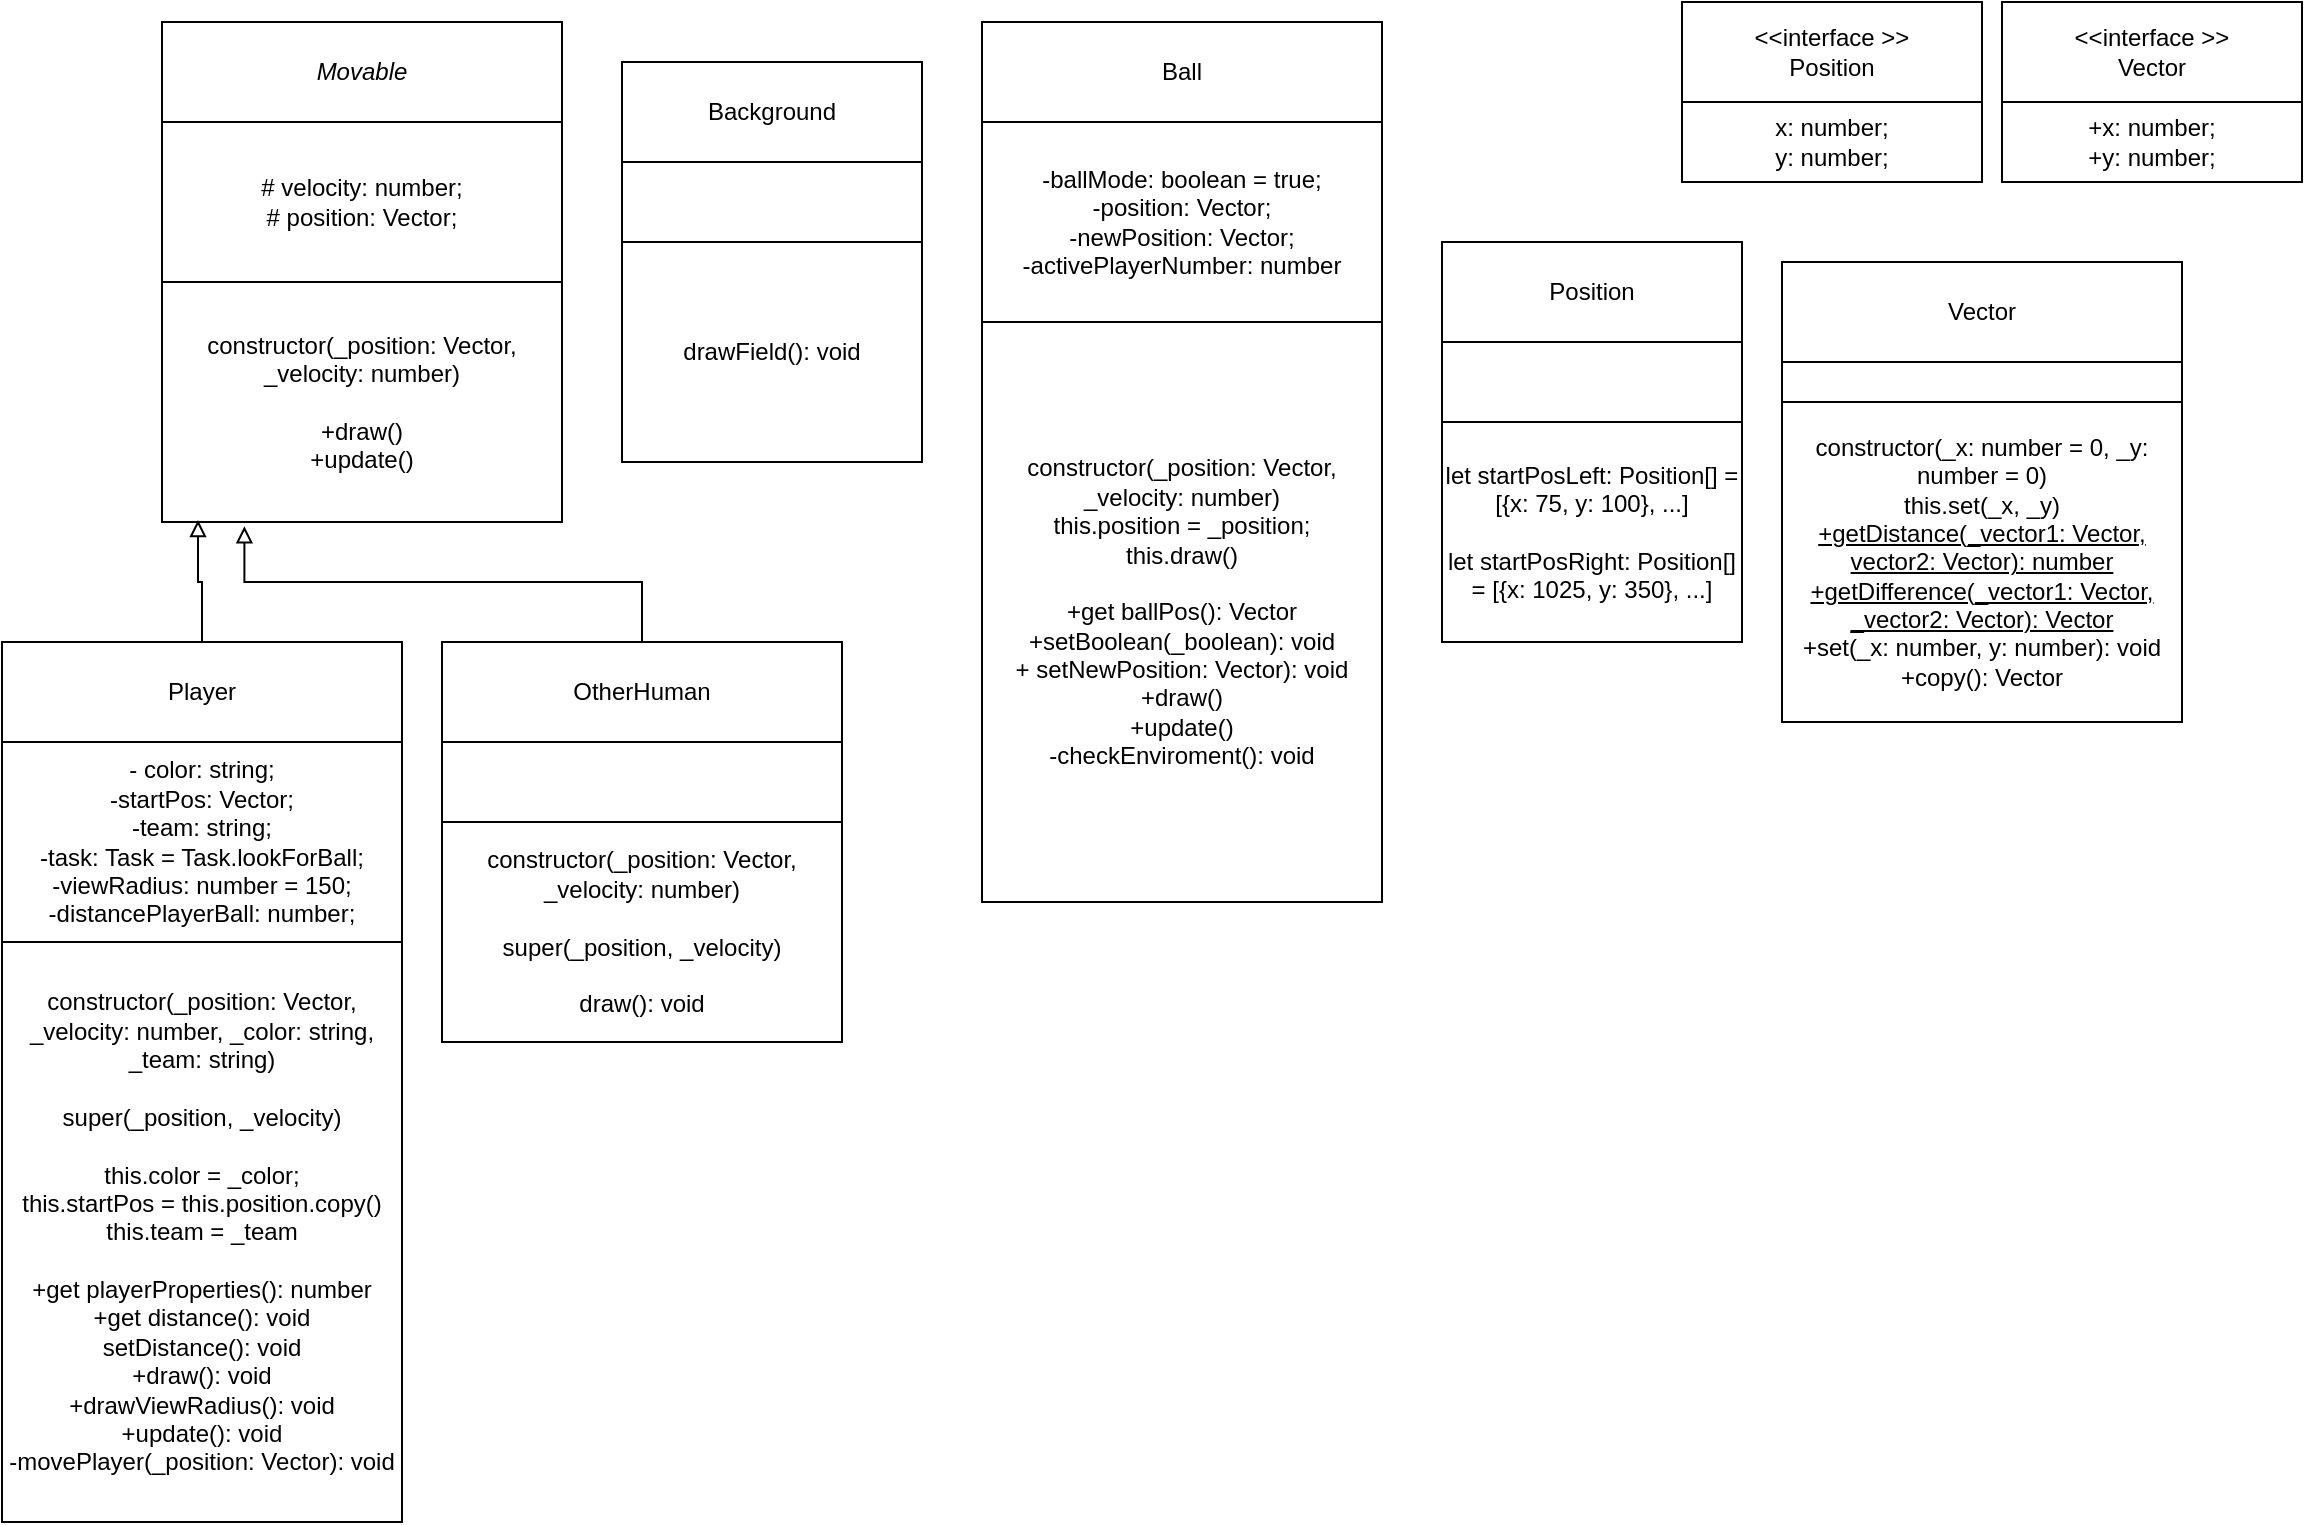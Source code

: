 <mxfile version="14.5.1" type="device"><diagram id="HUnpQJ8l-8B4bkb1e8Jg" name="Seite-1"><mxGraphModel dx="1024" dy="592" grid="1" gridSize="10" guides="1" tooltips="1" connect="1" arrows="1" fold="1" page="1" pageScale="1" pageWidth="1654" pageHeight="1169" math="0" shadow="0"><root><mxCell id="0"/><mxCell id="1" parent="0"/><mxCell id="jJ9NK54jdDxCqqbeft5d-1" value="Movable" style="rounded=0;whiteSpace=wrap;html=1;fontStyle=2" vertex="1" parent="1"><mxGeometry x="190" y="160" width="200" height="50" as="geometry"/></mxCell><mxCell id="jJ9NK54jdDxCqqbeft5d-2" value="constructor(_position: Vector, _velocity: number)&lt;br&gt;&lt;br&gt;+draw()&lt;br&gt;+update()" style="rounded=0;whiteSpace=wrap;html=1;" vertex="1" parent="1"><mxGeometry x="190" y="290" width="200" height="120" as="geometry"/></mxCell><mxCell id="jJ9NK54jdDxCqqbeft5d-3" value="# velocity: number;&lt;br&gt;# position: Vector;" style="rounded=0;whiteSpace=wrap;html=1;" vertex="1" parent="1"><mxGeometry x="190" y="210" width="200" height="80" as="geometry"/></mxCell><mxCell id="jJ9NK54jdDxCqqbeft5d-7" style="edgeStyle=orthogonalEdgeStyle;rounded=0;orthogonalLoop=1;jettySize=auto;html=1;entryX=0.09;entryY=0.992;entryDx=0;entryDy=0;entryPerimeter=0;startArrow=none;startFill=0;endArrow=block;endFill=0;" edge="1" parent="1" source="jJ9NK54jdDxCqqbeft5d-4" target="jJ9NK54jdDxCqqbeft5d-2"><mxGeometry relative="1" as="geometry"/></mxCell><mxCell id="jJ9NK54jdDxCqqbeft5d-4" value="&lt;span style=&quot;font-style: normal&quot;&gt;Player&lt;/span&gt;" style="rounded=0;whiteSpace=wrap;html=1;fontStyle=2" vertex="1" parent="1"><mxGeometry x="110" y="470" width="200" height="50" as="geometry"/></mxCell><mxCell id="jJ9NK54jdDxCqqbeft5d-5" value="constructor(_position: Vector, _velocity: number, _color: string, _team: string)&lt;br&gt;&lt;br&gt;super(_position, _velocity)&lt;br&gt;&lt;br&gt;this.color = _color;&lt;br&gt;this.startPos = this.position.copy()&lt;br&gt;this.team = _team&lt;br&gt;&lt;br&gt;+get playerProperties(): number&lt;br&gt;+get distance(): void&lt;br&gt;setDistance(): void&lt;br&gt;+draw(): void&lt;br&gt;+drawViewRadius(): void&lt;br&gt;+update(): void&lt;br&gt;-movePlayer(_position: Vector): void" style="rounded=0;whiteSpace=wrap;html=1;" vertex="1" parent="1"><mxGeometry x="110" y="620" width="200" height="290" as="geometry"/></mxCell><mxCell id="jJ9NK54jdDxCqqbeft5d-6" value="- color: string;&lt;br&gt;-startPos: Vector;&lt;br&gt;-team: string;&lt;br&gt;-task: Task = Task.lookForBall;&lt;br&gt;-viewRadius: number = 150;&lt;br&gt;-distancePlayerBall: number;" style="rounded=0;whiteSpace=wrap;html=1;" vertex="1" parent="1"><mxGeometry x="110" y="520" width="200" height="100" as="geometry"/></mxCell><mxCell id="jJ9NK54jdDxCqqbeft5d-11" style="edgeStyle=orthogonalEdgeStyle;rounded=0;orthogonalLoop=1;jettySize=auto;html=1;entryX=0.206;entryY=1.018;entryDx=0;entryDy=0;entryPerimeter=0;startArrow=none;startFill=0;endArrow=block;endFill=0;" edge="1" parent="1" source="jJ9NK54jdDxCqqbeft5d-8" target="jJ9NK54jdDxCqqbeft5d-2"><mxGeometry relative="1" as="geometry"/></mxCell><mxCell id="jJ9NK54jdDxCqqbeft5d-8" value="&lt;span style=&quot;font-style: normal&quot;&gt;OtherHuman&lt;/span&gt;" style="rounded=0;whiteSpace=wrap;html=1;fontStyle=2" vertex="1" parent="1"><mxGeometry x="330" y="470" width="200" height="50" as="geometry"/></mxCell><mxCell id="jJ9NK54jdDxCqqbeft5d-9" value="constructor(_position: Vector, _velocity: number)&lt;br&gt;&lt;br&gt;super(_position, _velocity)&lt;br&gt;&lt;br&gt;draw(): void&lt;br&gt;" style="rounded=0;whiteSpace=wrap;html=1;" vertex="1" parent="1"><mxGeometry x="330" y="560" width="200" height="110" as="geometry"/></mxCell><mxCell id="jJ9NK54jdDxCqqbeft5d-10" value="" style="rounded=0;whiteSpace=wrap;html=1;" vertex="1" parent="1"><mxGeometry x="330" y="520" width="200" height="40" as="geometry"/></mxCell><mxCell id="jJ9NK54jdDxCqqbeft5d-12" value="&lt;span style=&quot;font-style: normal&quot;&gt;Ball&lt;/span&gt;" style="rounded=0;whiteSpace=wrap;html=1;fontStyle=2" vertex="1" parent="1"><mxGeometry x="600" y="160" width="200" height="50" as="geometry"/></mxCell><mxCell id="jJ9NK54jdDxCqqbeft5d-13" value="constructor(_position: Vector, _velocity: number)&lt;br&gt;this.position = _position;&lt;br&gt;this.draw()&lt;br&gt;&lt;br&gt;+get ballPos(): Vector&lt;br&gt;+setBoolean(_boolean): void&lt;br&gt;+ setNewPosition: Vector): void&lt;br&gt;+draw()&lt;br&gt;+update()&lt;br&gt;-checkEnviroment(): void" style="rounded=0;whiteSpace=wrap;html=1;" vertex="1" parent="1"><mxGeometry x="600" y="310" width="200" height="290" as="geometry"/></mxCell><mxCell id="jJ9NK54jdDxCqqbeft5d-14" value="-ballMode: boolean = true;&lt;br&gt;-position: Vector;&lt;br&gt;-newPosition: Vector;&lt;br&gt;-activePlayerNumber: number" style="rounded=0;whiteSpace=wrap;html=1;" vertex="1" parent="1"><mxGeometry x="600" y="210" width="200" height="100" as="geometry"/></mxCell><mxCell id="jJ9NK54jdDxCqqbeft5d-15" value="&lt;span style=&quot;font-style: normal&quot;&gt;Background&lt;/span&gt;" style="rounded=0;whiteSpace=wrap;html=1;fontStyle=2" vertex="1" parent="1"><mxGeometry x="420" y="180" width="150" height="50" as="geometry"/></mxCell><mxCell id="jJ9NK54jdDxCqqbeft5d-16" value="drawField(): void" style="rounded=0;whiteSpace=wrap;html=1;" vertex="1" parent="1"><mxGeometry x="420" y="270" width="150" height="110" as="geometry"/></mxCell><mxCell id="jJ9NK54jdDxCqqbeft5d-17" value="" style="rounded=0;whiteSpace=wrap;html=1;" vertex="1" parent="1"><mxGeometry x="420" y="230" width="150" height="40" as="geometry"/></mxCell><mxCell id="jJ9NK54jdDxCqqbeft5d-22" value="&lt;span style=&quot;font-style: normal&quot;&gt;&amp;lt;&amp;lt;interface &amp;gt;&amp;gt;&lt;br&gt;Position&lt;br&gt;&lt;/span&gt;" style="rounded=0;whiteSpace=wrap;html=1;fontStyle=2" vertex="1" parent="1"><mxGeometry x="950" y="150" width="150" height="50" as="geometry"/></mxCell><mxCell id="jJ9NK54jdDxCqqbeft5d-24" value="x: number;&lt;br&gt;y: number;" style="rounded=0;whiteSpace=wrap;html=1;" vertex="1" parent="1"><mxGeometry x="950" y="200" width="150" height="40" as="geometry"/></mxCell><mxCell id="jJ9NK54jdDxCqqbeft5d-25" value="&lt;span style=&quot;font-style: normal&quot;&gt;Position&lt;/span&gt;" style="rounded=0;whiteSpace=wrap;html=1;fontStyle=2" vertex="1" parent="1"><mxGeometry x="830" y="270" width="150" height="50" as="geometry"/></mxCell><mxCell id="jJ9NK54jdDxCqqbeft5d-26" value="let startPosLeft: Position[] = [{x: 75, y: 100}, ...]&lt;br&gt;&lt;br&gt;let startPosRight: Position[] = [{x: 1025, y: 350}, ...]" style="rounded=0;whiteSpace=wrap;html=1;" vertex="1" parent="1"><mxGeometry x="830" y="360" width="150" height="110" as="geometry"/></mxCell><mxCell id="jJ9NK54jdDxCqqbeft5d-27" value="" style="rounded=0;whiteSpace=wrap;html=1;" vertex="1" parent="1"><mxGeometry x="830" y="320" width="150" height="40" as="geometry"/></mxCell><mxCell id="jJ9NK54jdDxCqqbeft5d-28" value="&lt;span style=&quot;font-style: normal&quot;&gt;Vector&lt;/span&gt;" style="rounded=0;whiteSpace=wrap;html=1;fontStyle=2" vertex="1" parent="1"><mxGeometry x="1000" y="280" width="200" height="50" as="geometry"/></mxCell><mxCell id="jJ9NK54jdDxCqqbeft5d-29" value="constructor(_x: number = 0, _y: number = 0)&lt;br&gt;this.set(_x, _y)&lt;br&gt;&lt;u&gt;+getDistance(_vector1: Vector, vector2: Vector): number&lt;/u&gt;&lt;br&gt;&lt;u&gt;+getDifference(_vector1: Vector, _vector2: Vector): Vector&lt;br&gt;&lt;/u&gt;+set(_x: number, y: number): void&lt;br&gt;+copy(): Vector" style="rounded=0;whiteSpace=wrap;html=1;" vertex="1" parent="1"><mxGeometry x="1000" y="350" width="200" height="160" as="geometry"/></mxCell><mxCell id="jJ9NK54jdDxCqqbeft5d-30" value="" style="rounded=0;whiteSpace=wrap;html=1;" vertex="1" parent="1"><mxGeometry x="1000" y="330" width="200" height="20" as="geometry"/></mxCell><mxCell id="jJ9NK54jdDxCqqbeft5d-31" value="&lt;span style=&quot;font-style: normal&quot;&gt;&amp;lt;&amp;lt;interface &amp;gt;&amp;gt;&lt;br&gt;Vector&lt;br&gt;&lt;/span&gt;" style="rounded=0;whiteSpace=wrap;html=1;fontStyle=2" vertex="1" parent="1"><mxGeometry x="1110" y="150" width="150" height="50" as="geometry"/></mxCell><mxCell id="jJ9NK54jdDxCqqbeft5d-32" value="+x: number;&lt;br&gt;+y: number;" style="rounded=0;whiteSpace=wrap;html=1;" vertex="1" parent="1"><mxGeometry x="1110" y="200" width="150" height="40" as="geometry"/></mxCell></root></mxGraphModel></diagram></mxfile>